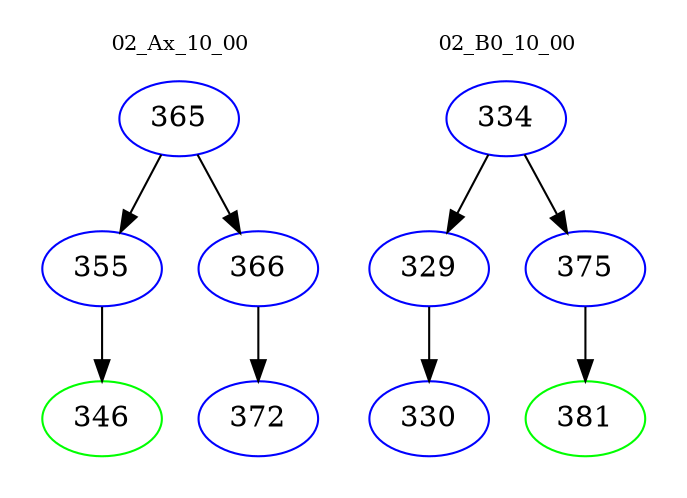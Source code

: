 digraph{
subgraph cluster_0 {
color = white
label = "02_Ax_10_00";
fontsize=10;
T0_365 [label="365", color="blue"]
T0_365 -> T0_355 [color="black"]
T0_355 [label="355", color="blue"]
T0_355 -> T0_346 [color="black"]
T0_346 [label="346", color="green"]
T0_365 -> T0_366 [color="black"]
T0_366 [label="366", color="blue"]
T0_366 -> T0_372 [color="black"]
T0_372 [label="372", color="blue"]
}
subgraph cluster_1 {
color = white
label = "02_B0_10_00";
fontsize=10;
T1_334 [label="334", color="blue"]
T1_334 -> T1_329 [color="black"]
T1_329 [label="329", color="blue"]
T1_329 -> T1_330 [color="black"]
T1_330 [label="330", color="blue"]
T1_334 -> T1_375 [color="black"]
T1_375 [label="375", color="blue"]
T1_375 -> T1_381 [color="black"]
T1_381 [label="381", color="green"]
}
}
